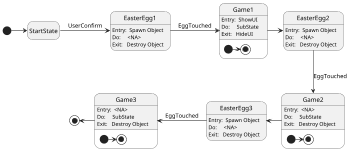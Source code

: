﻿@startuml
'https://plantuml.com/state-diagram

scale 350 width
hide empty description
skinparam backgroundColor transparent

[*] -> StartState
StartState -> EasterEgg1: UserConfirm

EasterEgg1: Entry:  Spawn Object
EasterEgg1: Do:     <NA>
EasterEgg1: Exit:   Destroy Object
EasterEgg1 -> Game1: EggTouched

state Game1 {
    Game1: Entry:  ShowUI
    Game1: Do:     SubState
    Game1: Exit:   HideUI

    [*] -> [*]
}
Game1 -> EasterEgg2

EasterEgg2: Entry:  Spawn Object
EasterEgg2: Do:     <NA>
EasterEgg2: Exit:   Destroy Object
EasterEgg2 --> Game2: EggTouched

state Game2 {
    Game2: Entry:  <NA>
    Game2: Do:     SubState
    Game2: Exit:   Destroy Object

    [*] -> [*]
}
Game2 -left> EasterEgg3

EasterEgg3: Entry:  Spawn Object
EasterEgg3: Do:     <NA>
EasterEgg3: Exit:   Destroy Object
EasterEgg3 -left> Game3: EggTouched

state Game3 {
    Game3: Entry:  <NA>
    Game3: Do:     SubState
    Game3: Exit:   Destroy Object

    [*] -> [*]
}
Game3 -left> [*]

@enduml